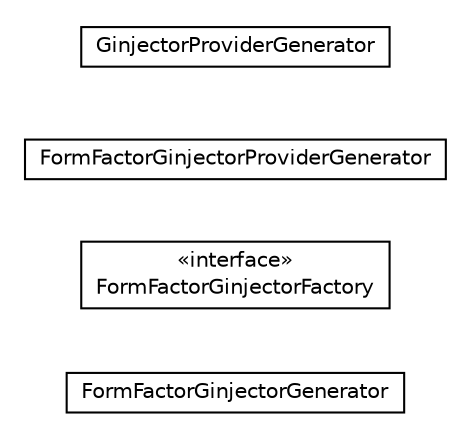 #!/usr/local/bin/dot
#
# Class diagram 
# Generated by UMLGraph version R5_6-24-gf6e263 (http://www.umlgraph.org/)
#

digraph G {
	edge [fontname="Helvetica",fontsize=10,labelfontname="Helvetica",labelfontsize=10];
	node [fontname="Helvetica",fontsize=10,shape=plaintext];
	nodesep=0.25;
	ranksep=0.5;
	rankdir=LR;
	// com.gwtplatform.mvp.rebind.velocity.ginjectors.FormFactorGinjectorGenerator
	c8582 [label=<<table title="com.gwtplatform.mvp.rebind.velocity.ginjectors.FormFactorGinjectorGenerator" border="0" cellborder="1" cellspacing="0" cellpadding="2" port="p" href="./FormFactorGinjectorGenerator.html">
		<tr><td><table border="0" cellspacing="0" cellpadding="1">
<tr><td align="center" balign="center"> FormFactorGinjectorGenerator </td></tr>
		</table></td></tr>
		</table>>, URL="./FormFactorGinjectorGenerator.html", fontname="Helvetica", fontcolor="black", fontsize=10.0];
	// com.gwtplatform.mvp.rebind.velocity.ginjectors.FormFactorGinjectorFactory
	c8583 [label=<<table title="com.gwtplatform.mvp.rebind.velocity.ginjectors.FormFactorGinjectorFactory" border="0" cellborder="1" cellspacing="0" cellpadding="2" port="p" href="./FormFactorGinjectorFactory.html">
		<tr><td><table border="0" cellspacing="0" cellpadding="1">
<tr><td align="center" balign="center"> &#171;interface&#187; </td></tr>
<tr><td align="center" balign="center"> FormFactorGinjectorFactory </td></tr>
		</table></td></tr>
		</table>>, URL="./FormFactorGinjectorFactory.html", fontname="Helvetica", fontcolor="black", fontsize=10.0];
	// com.gwtplatform.mvp.rebind.velocity.ginjectors.FormFactorGinjectorProviderGenerator
	c8584 [label=<<table title="com.gwtplatform.mvp.rebind.velocity.ginjectors.FormFactorGinjectorProviderGenerator" border="0" cellborder="1" cellspacing="0" cellpadding="2" port="p" href="./FormFactorGinjectorProviderGenerator.html">
		<tr><td><table border="0" cellspacing="0" cellpadding="1">
<tr><td align="center" balign="center"> FormFactorGinjectorProviderGenerator </td></tr>
		</table></td></tr>
		</table>>, URL="./FormFactorGinjectorProviderGenerator.html", fontname="Helvetica", fontcolor="black", fontsize=10.0];
	// com.gwtplatform.mvp.rebind.velocity.ginjectors.GinjectorProviderGenerator
	c8585 [label=<<table title="com.gwtplatform.mvp.rebind.velocity.ginjectors.GinjectorProviderGenerator" border="0" cellborder="1" cellspacing="0" cellpadding="2" port="p" href="./GinjectorProviderGenerator.html">
		<tr><td><table border="0" cellspacing="0" cellpadding="1">
<tr><td align="center" balign="center"> GinjectorProviderGenerator </td></tr>
		</table></td></tr>
		</table>>, URL="./GinjectorProviderGenerator.html", fontname="Helvetica", fontcolor="black", fontsize=10.0];
}

